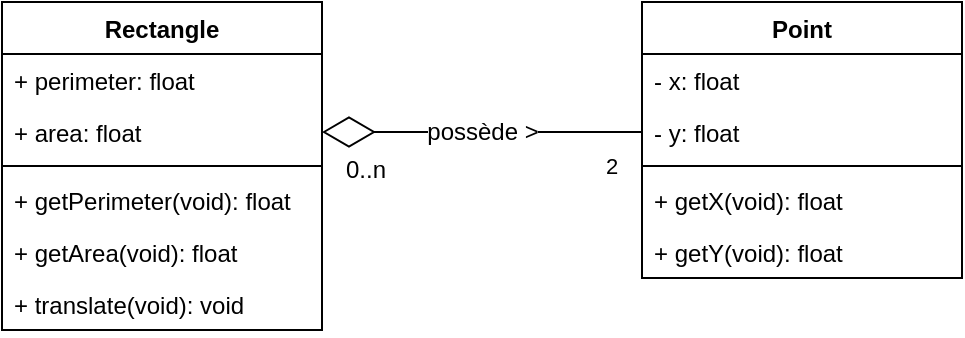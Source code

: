 <mxfile version="13.10.9" type="github">
  <diagram id="YAnKVHSSUDGrJ1rcTw2G" name="Page-1">
    <mxGraphModel dx="1038" dy="575" grid="1" gridSize="10" guides="1" tooltips="1" connect="1" arrows="1" fold="1" page="1" pageScale="1" pageWidth="827" pageHeight="1169" math="0" shadow="0">
      <root>
        <mxCell id="0" />
        <mxCell id="1" parent="0" />
        <mxCell id="uPZP0e7Fra9R2fEPCt0I-15" value="Rectangle" style="swimlane;fontStyle=1;align=center;verticalAlign=top;childLayout=stackLayout;horizontal=1;startSize=26;horizontalStack=0;resizeParent=1;resizeParentMax=0;resizeLast=0;collapsible=1;marginBottom=0;fontSize=12;" vertex="1" parent="1">
          <mxGeometry x="40" y="40" width="160" height="164" as="geometry" />
        </mxCell>
        <mxCell id="uPZP0e7Fra9R2fEPCt0I-25" value="+ perimeter: float" style="text;strokeColor=none;fillColor=none;align=left;verticalAlign=top;spacingLeft=4;spacingRight=4;overflow=hidden;rotatable=0;points=[[0,0.5],[1,0.5]];portConstraint=eastwest;" vertex="1" parent="uPZP0e7Fra9R2fEPCt0I-15">
          <mxGeometry y="26" width="160" height="26" as="geometry" />
        </mxCell>
        <mxCell id="uPZP0e7Fra9R2fEPCt0I-16" value="+ area: float" style="text;strokeColor=none;fillColor=none;align=left;verticalAlign=top;spacingLeft=4;spacingRight=4;overflow=hidden;rotatable=0;points=[[0,0.5],[1,0.5]];portConstraint=eastwest;" vertex="1" parent="uPZP0e7Fra9R2fEPCt0I-15">
          <mxGeometry y="52" width="160" height="26" as="geometry" />
        </mxCell>
        <mxCell id="uPZP0e7Fra9R2fEPCt0I-17" value="" style="line;strokeWidth=1;fillColor=none;align=left;verticalAlign=middle;spacingTop=-1;spacingLeft=3;spacingRight=3;rotatable=0;labelPosition=right;points=[];portConstraint=eastwest;" vertex="1" parent="uPZP0e7Fra9R2fEPCt0I-15">
          <mxGeometry y="78" width="160" height="8" as="geometry" />
        </mxCell>
        <mxCell id="uPZP0e7Fra9R2fEPCt0I-18" value="+ getPerimeter(void): float" style="text;strokeColor=none;fillColor=none;align=left;verticalAlign=top;spacingLeft=4;spacingRight=4;overflow=hidden;rotatable=0;points=[[0,0.5],[1,0.5]];portConstraint=eastwest;" vertex="1" parent="uPZP0e7Fra9R2fEPCt0I-15">
          <mxGeometry y="86" width="160" height="26" as="geometry" />
        </mxCell>
        <mxCell id="uPZP0e7Fra9R2fEPCt0I-33" value="+ getArea(void): float" style="text;strokeColor=none;fillColor=none;align=left;verticalAlign=top;spacingLeft=4;spacingRight=4;overflow=hidden;rotatable=0;points=[[0,0.5],[1,0.5]];portConstraint=eastwest;" vertex="1" parent="uPZP0e7Fra9R2fEPCt0I-15">
          <mxGeometry y="112" width="160" height="26" as="geometry" />
        </mxCell>
        <mxCell id="uPZP0e7Fra9R2fEPCt0I-27" value="+ translate(void): void" style="text;strokeColor=none;fillColor=none;align=left;verticalAlign=top;spacingLeft=4;spacingRight=4;overflow=hidden;rotatable=0;points=[[0,0.5],[1,0.5]];portConstraint=eastwest;" vertex="1" parent="uPZP0e7Fra9R2fEPCt0I-15">
          <mxGeometry y="138" width="160" height="26" as="geometry" />
        </mxCell>
        <mxCell id="uPZP0e7Fra9R2fEPCt0I-19" value="Point" style="swimlane;fontStyle=1;align=center;verticalAlign=top;childLayout=stackLayout;horizontal=1;startSize=26;horizontalStack=0;resizeParent=1;resizeParentMax=0;resizeLast=0;collapsible=1;marginBottom=0;fontSize=12;" vertex="1" parent="1">
          <mxGeometry x="360" y="40" width="160" height="138" as="geometry" />
        </mxCell>
        <mxCell id="uPZP0e7Fra9R2fEPCt0I-20" value="- x: float" style="text;strokeColor=none;fillColor=none;align=left;verticalAlign=top;spacingLeft=4;spacingRight=4;overflow=hidden;rotatable=0;points=[[0,0.5],[1,0.5]];portConstraint=eastwest;" vertex="1" parent="uPZP0e7Fra9R2fEPCt0I-19">
          <mxGeometry y="26" width="160" height="26" as="geometry" />
        </mxCell>
        <mxCell id="uPZP0e7Fra9R2fEPCt0I-23" value="- y: float" style="text;strokeColor=none;fillColor=none;align=left;verticalAlign=top;spacingLeft=4;spacingRight=4;overflow=hidden;rotatable=0;points=[[0,0.5],[1,0.5]];portConstraint=eastwest;" vertex="1" parent="uPZP0e7Fra9R2fEPCt0I-19">
          <mxGeometry y="52" width="160" height="26" as="geometry" />
        </mxCell>
        <mxCell id="uPZP0e7Fra9R2fEPCt0I-21" value="" style="line;strokeWidth=1;fillColor=none;align=left;verticalAlign=middle;spacingTop=-1;spacingLeft=3;spacingRight=3;rotatable=0;labelPosition=right;points=[];portConstraint=eastwest;" vertex="1" parent="uPZP0e7Fra9R2fEPCt0I-19">
          <mxGeometry y="78" width="160" height="8" as="geometry" />
        </mxCell>
        <mxCell id="uPZP0e7Fra9R2fEPCt0I-22" value="+ getX(void): float" style="text;strokeColor=none;fillColor=none;align=left;verticalAlign=top;spacingLeft=4;spacingRight=4;overflow=hidden;rotatable=0;points=[[0,0.5],[1,0.5]];portConstraint=eastwest;" vertex="1" parent="uPZP0e7Fra9R2fEPCt0I-19">
          <mxGeometry y="86" width="160" height="26" as="geometry" />
        </mxCell>
        <mxCell id="uPZP0e7Fra9R2fEPCt0I-34" value="+ getY(void): float" style="text;strokeColor=none;fillColor=none;align=left;verticalAlign=top;spacingLeft=4;spacingRight=4;overflow=hidden;rotatable=0;points=[[0,0.5],[1,0.5]];portConstraint=eastwest;" vertex="1" parent="uPZP0e7Fra9R2fEPCt0I-19">
          <mxGeometry y="112" width="160" height="26" as="geometry" />
        </mxCell>
        <mxCell id="uPZP0e7Fra9R2fEPCt0I-26" value="possède &amp;gt;" style="endArrow=diamondThin;endFill=0;endSize=24;html=1;fontSize=12;exitX=0;exitY=0.5;exitDx=0;exitDy=0;" edge="1" parent="1" source="uPZP0e7Fra9R2fEPCt0I-23">
          <mxGeometry width="160" relative="1" as="geometry">
            <mxPoint x="330" y="220" as="sourcePoint" />
            <mxPoint x="200" y="105" as="targetPoint" />
          </mxGeometry>
        </mxCell>
        <mxCell id="uPZP0e7Fra9R2fEPCt0I-31" value="2" style="edgeLabel;resizable=0;html=1;align=left;verticalAlign=top;" connectable="0" vertex="1" parent="1">
          <mxGeometry x="340" y="109" as="geometry" />
        </mxCell>
        <mxCell id="uPZP0e7Fra9R2fEPCt0I-35" value="0..n" style="text;whiteSpace=wrap;html=1;fontSize=12;" vertex="1" parent="1">
          <mxGeometry x="210" y="110" width="30" height="30" as="geometry" />
        </mxCell>
      </root>
    </mxGraphModel>
  </diagram>
</mxfile>
